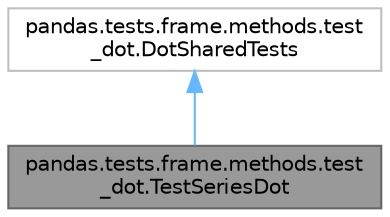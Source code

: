 digraph "pandas.tests.frame.methods.test_dot.TestSeriesDot"
{
 // LATEX_PDF_SIZE
  bgcolor="transparent";
  edge [fontname=Helvetica,fontsize=10,labelfontname=Helvetica,labelfontsize=10];
  node [fontname=Helvetica,fontsize=10,shape=box,height=0.2,width=0.4];
  Node1 [id="Node000001",label="pandas.tests.frame.methods.test\l_dot.TestSeriesDot",height=0.2,width=0.4,color="gray40", fillcolor="grey60", style="filled", fontcolor="black",tooltip=" "];
  Node2 -> Node1 [id="edge1_Node000001_Node000002",dir="back",color="steelblue1",style="solid",tooltip=" "];
  Node2 [id="Node000002",label="pandas.tests.frame.methods.test\l_dot.DotSharedTests",height=0.2,width=0.4,color="grey75", fillcolor="white", style="filled",URL="$df/d99/classpandas_1_1tests_1_1frame_1_1methods_1_1test__dot_1_1DotSharedTests.html",tooltip=" "];
}
